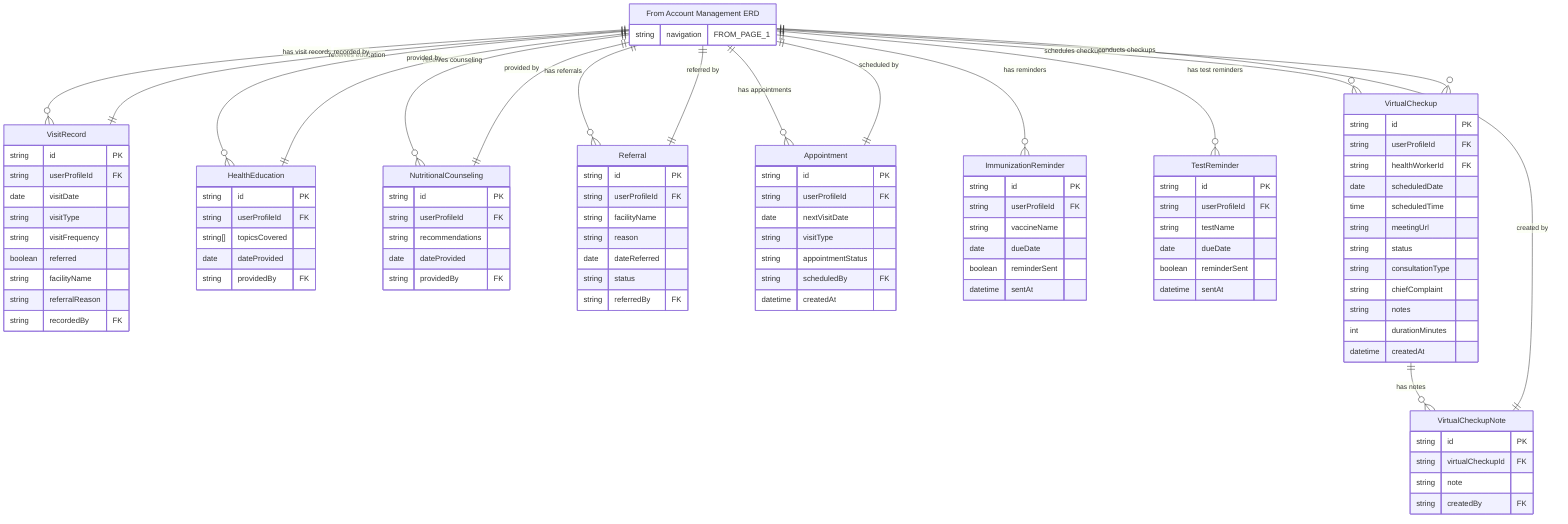 erDiagram
    %% ========================================
    %% PAGE 5: HEALTHCARE SERVICES & APPOINTMENTS
    %% ========================================
    
    %% OFF-PAGE CONNECTORS FROM PAGE 1
    "From Account Management ERD" {
        string navigation "FROM_PAGE_1"
    }

    VisitRecord {
        string id PK
        string userProfileId FK
        date visitDate
        string visitType
        string visitFrequency
        boolean referred
        string facilityName
        string referralReason
        string recordedBy FK
    }

    HealthEducation {
        string id PK
        string userProfileId FK
        string[] topicsCovered
        date dateProvided
        string providedBy FK
    }

    NutritionalCounseling {
        string id PK
        string userProfileId FK
        string recommendations
        date dateProvided
        string providedBy FK
    }

    Referral {
        string id PK
        string userProfileId FK
        string facilityName
        string reason
        date dateReferred
        string status
        string referredBy FK
    }

    Appointment {
        string id PK
        string userProfileId FK
        date nextVisitDate
        string visitType
        string appointmentStatus
        string scheduledBy FK
        datetime createdAt
    }

    ImmunizationReminder {
        string id PK
        string userProfileId FK
        string vaccineName
        date dueDate
        boolean reminderSent
        datetime sentAt
    }

    TestReminder {
        string id PK
        string userProfileId FK
        string testName
        date dueDate
        boolean reminderSent
        datetime sentAt
    }

    VirtualCheckup {
        string id PK
        string userProfileId FK
        string healthWorkerId FK
        date scheduledDate
        time scheduledTime
        string meetingUrl
        string status
        string consultationType
        string chiefComplaint
        string notes
        int durationMinutes
        datetime createdAt
    }

    VirtualCheckupNote {
        string id PK
        string virtualCheckupId FK
        string note
        string createdBy FK
    }

    %% RELATIONSHIPS - PAGE 5
    "From Account Management ERD" ||--o{ VisitRecord : "has visit records"
    "From Account Management ERD" ||--o{ HealthEducation : "receives education"
    "From Account Management ERD" ||--o{ NutritionalCounseling : "receives counseling"
    "From Account Management ERD" ||--o{ Referral : "has referrals"
    "From Account Management ERD" ||--o{ Appointment : "has appointments"
    "From Account Management ERD" ||--o{ ImmunizationReminder : "has reminders"
    "From Account Management ERD" ||--o{ TestReminder : "has test reminders"
    "From Account Management ERD" ||--o{ VirtualCheckup : "schedules checkups"
    "From Account Management ERD" ||--o{ VirtualCheckup : "conducts checkups"
    VirtualCheckup ||--o{ VirtualCheckupNote : "has notes"
    "From Account Management ERD" ||--|| VisitRecord : "recorded by"
    "From Account Management ERD" ||--|| HealthEducation : "provided by"
    "From Account Management ERD" ||--|| NutritionalCounseling : "provided by"
    "From Account Management ERD" ||--|| Referral : "referred by"
    "From Account Management ERD" ||--|| Appointment : "scheduled by"
    "From Account Management ERD" ||--|| VirtualCheckupNote : "created by"